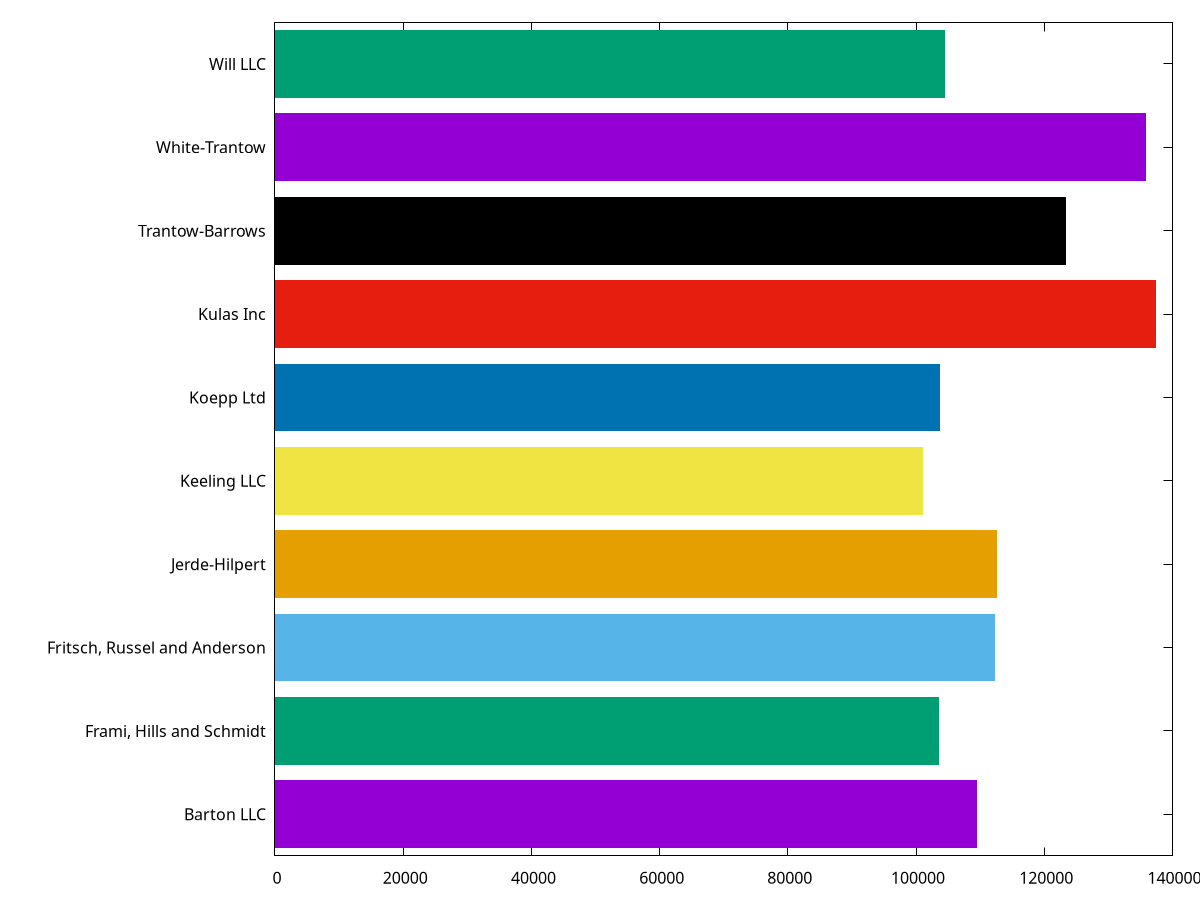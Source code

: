 set terminal postscript eps size 10,8 enhanced color font 'Helvetica,18'
set output '../../src/ch1/img/barh_eps.eps'
$data << EOD
"Barton LLC" 109438.50
"Frami, Hills and Schmidt" 103569.59
"Fritsch, Russel and Anderson" 112214.71
"Jerde-Hilpert" 112591.43
"Keeling LLC" 100934.30
"Koepp Ltd" 103660.54
"Kulas Inc" 137351.96
"Trantow-Barrows" 123381.38
"White-Trantow" 135841.99
"Will LLC" 104437.60
EOD

set yrange [0:*]
set style fill solid
unset key
myBoxWidth = 0.8
set offsets 0,0,0.5-myBoxWidth/2.,0.5

plot $data using 2:0:(0):2:($0-myBoxWidth/2.):($0+myBoxWidth/2.):($0+1):ytic(1) \
with boxxyerror lc var